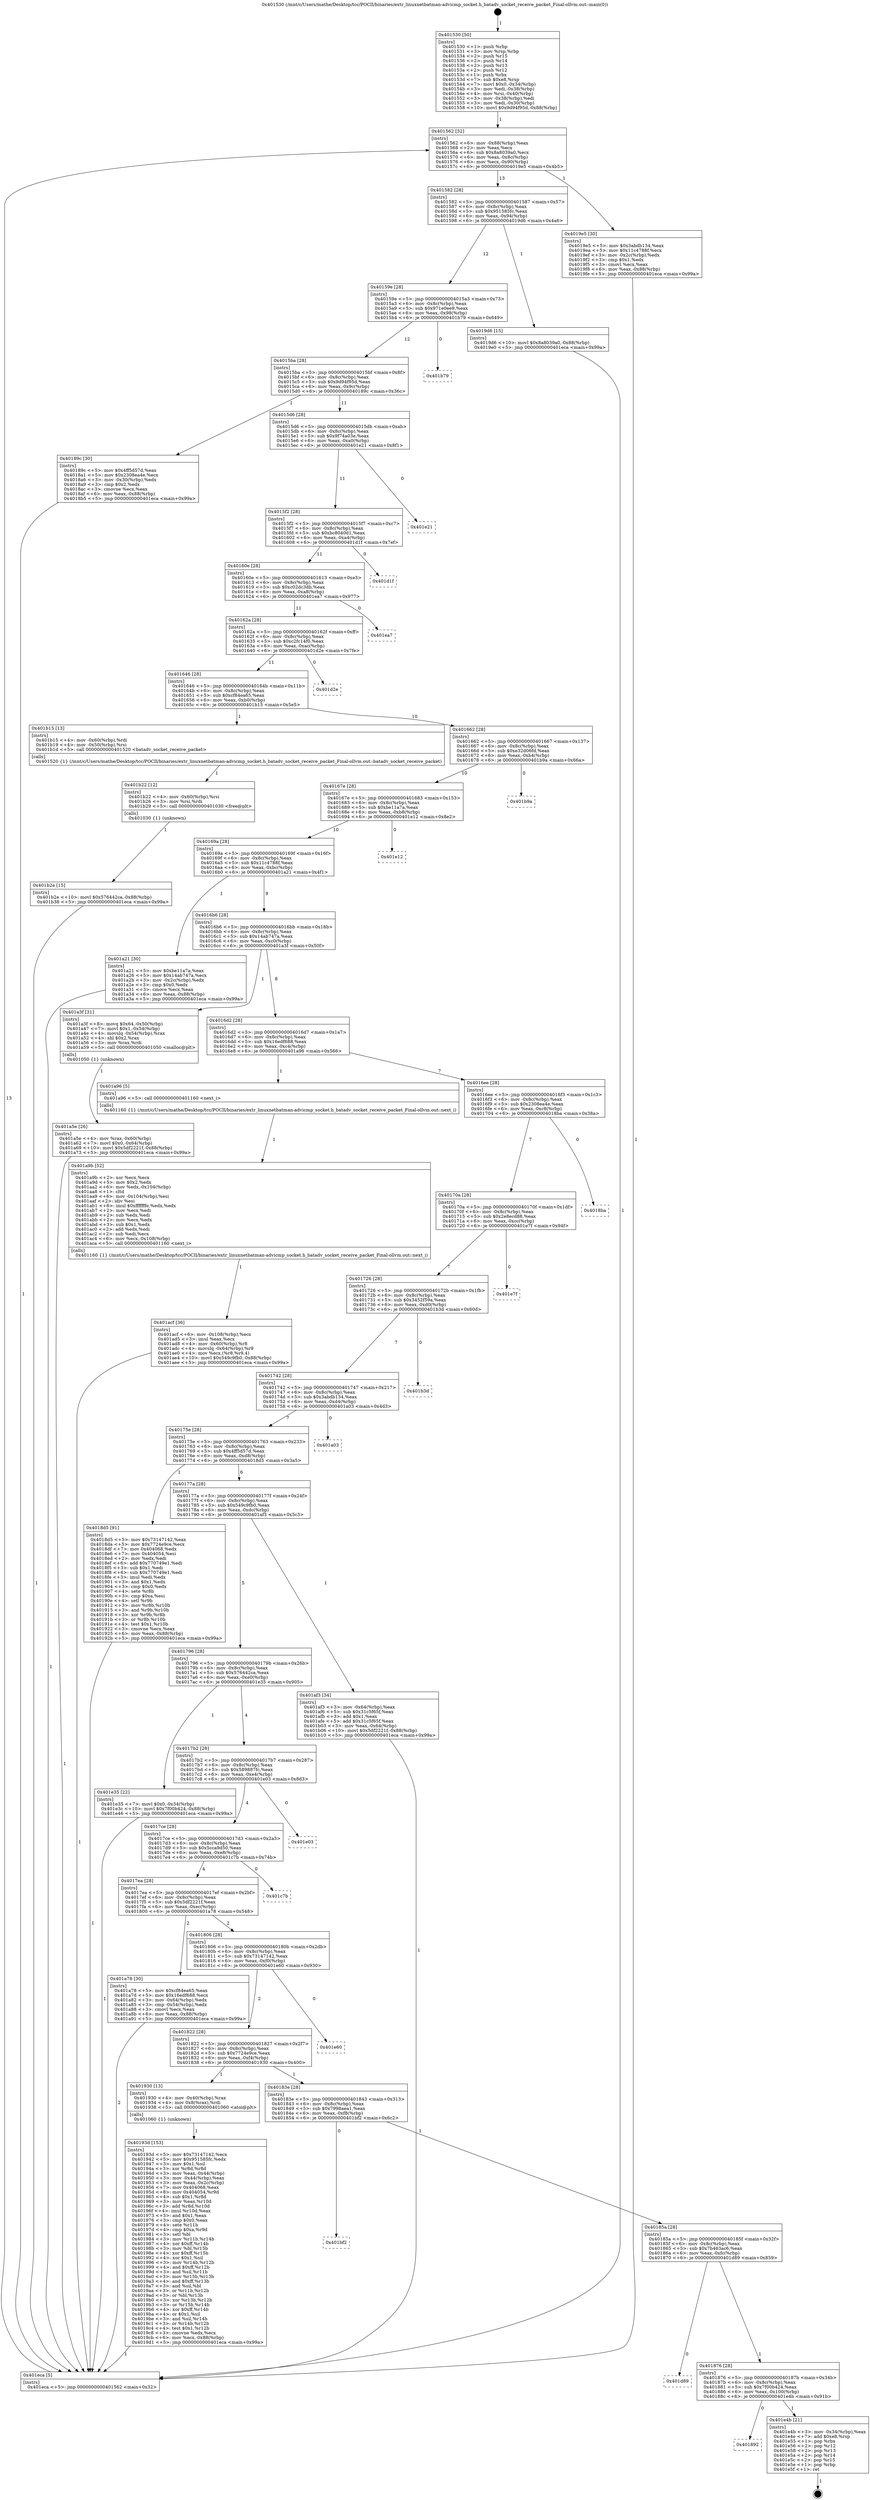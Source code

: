 digraph "0x401530" {
  label = "0x401530 (/mnt/c/Users/mathe/Desktop/tcc/POCII/binaries/extr_linuxnetbatman-advicmp_socket.h_batadv_socket_receive_packet_Final-ollvm.out::main(0))"
  labelloc = "t"
  node[shape=record]

  Entry [label="",width=0.3,height=0.3,shape=circle,fillcolor=black,style=filled]
  "0x401562" [label="{
     0x401562 [32]\l
     | [instrs]\l
     &nbsp;&nbsp;0x401562 \<+6\>: mov -0x88(%rbp),%eax\l
     &nbsp;&nbsp;0x401568 \<+2\>: mov %eax,%ecx\l
     &nbsp;&nbsp;0x40156a \<+6\>: sub $0x8a8039a0,%ecx\l
     &nbsp;&nbsp;0x401570 \<+6\>: mov %eax,-0x8c(%rbp)\l
     &nbsp;&nbsp;0x401576 \<+6\>: mov %ecx,-0x90(%rbp)\l
     &nbsp;&nbsp;0x40157c \<+6\>: je 00000000004019e5 \<main+0x4b5\>\l
  }"]
  "0x4019e5" [label="{
     0x4019e5 [30]\l
     | [instrs]\l
     &nbsp;&nbsp;0x4019e5 \<+5\>: mov $0x3abdb134,%eax\l
     &nbsp;&nbsp;0x4019ea \<+5\>: mov $0x11c4788f,%ecx\l
     &nbsp;&nbsp;0x4019ef \<+3\>: mov -0x2c(%rbp),%edx\l
     &nbsp;&nbsp;0x4019f2 \<+3\>: cmp $0x1,%edx\l
     &nbsp;&nbsp;0x4019f5 \<+3\>: cmovl %ecx,%eax\l
     &nbsp;&nbsp;0x4019f8 \<+6\>: mov %eax,-0x88(%rbp)\l
     &nbsp;&nbsp;0x4019fe \<+5\>: jmp 0000000000401eca \<main+0x99a\>\l
  }"]
  "0x401582" [label="{
     0x401582 [28]\l
     | [instrs]\l
     &nbsp;&nbsp;0x401582 \<+5\>: jmp 0000000000401587 \<main+0x57\>\l
     &nbsp;&nbsp;0x401587 \<+6\>: mov -0x8c(%rbp),%eax\l
     &nbsp;&nbsp;0x40158d \<+5\>: sub $0x951585fc,%eax\l
     &nbsp;&nbsp;0x401592 \<+6\>: mov %eax,-0x94(%rbp)\l
     &nbsp;&nbsp;0x401598 \<+6\>: je 00000000004019d6 \<main+0x4a6\>\l
  }"]
  Exit [label="",width=0.3,height=0.3,shape=circle,fillcolor=black,style=filled,peripheries=2]
  "0x4019d6" [label="{
     0x4019d6 [15]\l
     | [instrs]\l
     &nbsp;&nbsp;0x4019d6 \<+10\>: movl $0x8a8039a0,-0x88(%rbp)\l
     &nbsp;&nbsp;0x4019e0 \<+5\>: jmp 0000000000401eca \<main+0x99a\>\l
  }"]
  "0x40159e" [label="{
     0x40159e [28]\l
     | [instrs]\l
     &nbsp;&nbsp;0x40159e \<+5\>: jmp 00000000004015a3 \<main+0x73\>\l
     &nbsp;&nbsp;0x4015a3 \<+6\>: mov -0x8c(%rbp),%eax\l
     &nbsp;&nbsp;0x4015a9 \<+5\>: sub $0x971e0ee9,%eax\l
     &nbsp;&nbsp;0x4015ae \<+6\>: mov %eax,-0x98(%rbp)\l
     &nbsp;&nbsp;0x4015b4 \<+6\>: je 0000000000401b79 \<main+0x649\>\l
  }"]
  "0x401892" [label="{
     0x401892\l
  }", style=dashed]
  "0x401b79" [label="{
     0x401b79\l
  }", style=dashed]
  "0x4015ba" [label="{
     0x4015ba [28]\l
     | [instrs]\l
     &nbsp;&nbsp;0x4015ba \<+5\>: jmp 00000000004015bf \<main+0x8f\>\l
     &nbsp;&nbsp;0x4015bf \<+6\>: mov -0x8c(%rbp),%eax\l
     &nbsp;&nbsp;0x4015c5 \<+5\>: sub $0x9d94f95d,%eax\l
     &nbsp;&nbsp;0x4015ca \<+6\>: mov %eax,-0x9c(%rbp)\l
     &nbsp;&nbsp;0x4015d0 \<+6\>: je 000000000040189c \<main+0x36c\>\l
  }"]
  "0x401e4b" [label="{
     0x401e4b [21]\l
     | [instrs]\l
     &nbsp;&nbsp;0x401e4b \<+3\>: mov -0x34(%rbp),%eax\l
     &nbsp;&nbsp;0x401e4e \<+7\>: add $0xe8,%rsp\l
     &nbsp;&nbsp;0x401e55 \<+1\>: pop %rbx\l
     &nbsp;&nbsp;0x401e56 \<+2\>: pop %r12\l
     &nbsp;&nbsp;0x401e58 \<+2\>: pop %r13\l
     &nbsp;&nbsp;0x401e5a \<+2\>: pop %r14\l
     &nbsp;&nbsp;0x401e5c \<+2\>: pop %r15\l
     &nbsp;&nbsp;0x401e5e \<+1\>: pop %rbp\l
     &nbsp;&nbsp;0x401e5f \<+1\>: ret\l
  }"]
  "0x40189c" [label="{
     0x40189c [30]\l
     | [instrs]\l
     &nbsp;&nbsp;0x40189c \<+5\>: mov $0x4ff5d57d,%eax\l
     &nbsp;&nbsp;0x4018a1 \<+5\>: mov $0x2308ea4e,%ecx\l
     &nbsp;&nbsp;0x4018a6 \<+3\>: mov -0x30(%rbp),%edx\l
     &nbsp;&nbsp;0x4018a9 \<+3\>: cmp $0x2,%edx\l
     &nbsp;&nbsp;0x4018ac \<+3\>: cmovne %ecx,%eax\l
     &nbsp;&nbsp;0x4018af \<+6\>: mov %eax,-0x88(%rbp)\l
     &nbsp;&nbsp;0x4018b5 \<+5\>: jmp 0000000000401eca \<main+0x99a\>\l
  }"]
  "0x4015d6" [label="{
     0x4015d6 [28]\l
     | [instrs]\l
     &nbsp;&nbsp;0x4015d6 \<+5\>: jmp 00000000004015db \<main+0xab\>\l
     &nbsp;&nbsp;0x4015db \<+6\>: mov -0x8c(%rbp),%eax\l
     &nbsp;&nbsp;0x4015e1 \<+5\>: sub $0x9f74a03e,%eax\l
     &nbsp;&nbsp;0x4015e6 \<+6\>: mov %eax,-0xa0(%rbp)\l
     &nbsp;&nbsp;0x4015ec \<+6\>: je 0000000000401e21 \<main+0x8f1\>\l
  }"]
  "0x401eca" [label="{
     0x401eca [5]\l
     | [instrs]\l
     &nbsp;&nbsp;0x401eca \<+5\>: jmp 0000000000401562 \<main+0x32\>\l
  }"]
  "0x401530" [label="{
     0x401530 [50]\l
     | [instrs]\l
     &nbsp;&nbsp;0x401530 \<+1\>: push %rbp\l
     &nbsp;&nbsp;0x401531 \<+3\>: mov %rsp,%rbp\l
     &nbsp;&nbsp;0x401534 \<+2\>: push %r15\l
     &nbsp;&nbsp;0x401536 \<+2\>: push %r14\l
     &nbsp;&nbsp;0x401538 \<+2\>: push %r13\l
     &nbsp;&nbsp;0x40153a \<+2\>: push %r12\l
     &nbsp;&nbsp;0x40153c \<+1\>: push %rbx\l
     &nbsp;&nbsp;0x40153d \<+7\>: sub $0xe8,%rsp\l
     &nbsp;&nbsp;0x401544 \<+7\>: movl $0x0,-0x34(%rbp)\l
     &nbsp;&nbsp;0x40154b \<+3\>: mov %edi,-0x38(%rbp)\l
     &nbsp;&nbsp;0x40154e \<+4\>: mov %rsi,-0x40(%rbp)\l
     &nbsp;&nbsp;0x401552 \<+3\>: mov -0x38(%rbp),%edi\l
     &nbsp;&nbsp;0x401555 \<+3\>: mov %edi,-0x30(%rbp)\l
     &nbsp;&nbsp;0x401558 \<+10\>: movl $0x9d94f95d,-0x88(%rbp)\l
  }"]
  "0x401876" [label="{
     0x401876 [28]\l
     | [instrs]\l
     &nbsp;&nbsp;0x401876 \<+5\>: jmp 000000000040187b \<main+0x34b\>\l
     &nbsp;&nbsp;0x40187b \<+6\>: mov -0x8c(%rbp),%eax\l
     &nbsp;&nbsp;0x401881 \<+5\>: sub $0x7f00b424,%eax\l
     &nbsp;&nbsp;0x401886 \<+6\>: mov %eax,-0x100(%rbp)\l
     &nbsp;&nbsp;0x40188c \<+6\>: je 0000000000401e4b \<main+0x91b\>\l
  }"]
  "0x401e21" [label="{
     0x401e21\l
  }", style=dashed]
  "0x4015f2" [label="{
     0x4015f2 [28]\l
     | [instrs]\l
     &nbsp;&nbsp;0x4015f2 \<+5\>: jmp 00000000004015f7 \<main+0xc7\>\l
     &nbsp;&nbsp;0x4015f7 \<+6\>: mov -0x8c(%rbp),%eax\l
     &nbsp;&nbsp;0x4015fd \<+5\>: sub $0xbc8040d1,%eax\l
     &nbsp;&nbsp;0x401602 \<+6\>: mov %eax,-0xa4(%rbp)\l
     &nbsp;&nbsp;0x401608 \<+6\>: je 0000000000401d1f \<main+0x7ef\>\l
  }"]
  "0x401d89" [label="{
     0x401d89\l
  }", style=dashed]
  "0x401d1f" [label="{
     0x401d1f\l
  }", style=dashed]
  "0x40160e" [label="{
     0x40160e [28]\l
     | [instrs]\l
     &nbsp;&nbsp;0x40160e \<+5\>: jmp 0000000000401613 \<main+0xe3\>\l
     &nbsp;&nbsp;0x401613 \<+6\>: mov -0x8c(%rbp),%eax\l
     &nbsp;&nbsp;0x401619 \<+5\>: sub $0xc02dc3db,%eax\l
     &nbsp;&nbsp;0x40161e \<+6\>: mov %eax,-0xa8(%rbp)\l
     &nbsp;&nbsp;0x401624 \<+6\>: je 0000000000401ea7 \<main+0x977\>\l
  }"]
  "0x40185a" [label="{
     0x40185a [28]\l
     | [instrs]\l
     &nbsp;&nbsp;0x40185a \<+5\>: jmp 000000000040185f \<main+0x32f\>\l
     &nbsp;&nbsp;0x40185f \<+6\>: mov -0x8c(%rbp),%eax\l
     &nbsp;&nbsp;0x401865 \<+5\>: sub $0x7b463ac6,%eax\l
     &nbsp;&nbsp;0x40186a \<+6\>: mov %eax,-0xfc(%rbp)\l
     &nbsp;&nbsp;0x401870 \<+6\>: je 0000000000401d89 \<main+0x859\>\l
  }"]
  "0x401ea7" [label="{
     0x401ea7\l
  }", style=dashed]
  "0x40162a" [label="{
     0x40162a [28]\l
     | [instrs]\l
     &nbsp;&nbsp;0x40162a \<+5\>: jmp 000000000040162f \<main+0xff\>\l
     &nbsp;&nbsp;0x40162f \<+6\>: mov -0x8c(%rbp),%eax\l
     &nbsp;&nbsp;0x401635 \<+5\>: sub $0xc2fc14f0,%eax\l
     &nbsp;&nbsp;0x40163a \<+6\>: mov %eax,-0xac(%rbp)\l
     &nbsp;&nbsp;0x401640 \<+6\>: je 0000000000401d2e \<main+0x7fe\>\l
  }"]
  "0x401bf2" [label="{
     0x401bf2\l
  }", style=dashed]
  "0x401d2e" [label="{
     0x401d2e\l
  }", style=dashed]
  "0x401646" [label="{
     0x401646 [28]\l
     | [instrs]\l
     &nbsp;&nbsp;0x401646 \<+5\>: jmp 000000000040164b \<main+0x11b\>\l
     &nbsp;&nbsp;0x40164b \<+6\>: mov -0x8c(%rbp),%eax\l
     &nbsp;&nbsp;0x401651 \<+5\>: sub $0xcf84ea65,%eax\l
     &nbsp;&nbsp;0x401656 \<+6\>: mov %eax,-0xb0(%rbp)\l
     &nbsp;&nbsp;0x40165c \<+6\>: je 0000000000401b15 \<main+0x5e5\>\l
  }"]
  "0x401b2e" [label="{
     0x401b2e [15]\l
     | [instrs]\l
     &nbsp;&nbsp;0x401b2e \<+10\>: movl $0x576442ca,-0x88(%rbp)\l
     &nbsp;&nbsp;0x401b38 \<+5\>: jmp 0000000000401eca \<main+0x99a\>\l
  }"]
  "0x401b15" [label="{
     0x401b15 [13]\l
     | [instrs]\l
     &nbsp;&nbsp;0x401b15 \<+4\>: mov -0x60(%rbp),%rdi\l
     &nbsp;&nbsp;0x401b19 \<+4\>: mov -0x50(%rbp),%rsi\l
     &nbsp;&nbsp;0x401b1d \<+5\>: call 0000000000401520 \<batadv_socket_receive_packet\>\l
     | [calls]\l
     &nbsp;&nbsp;0x401520 \{1\} (/mnt/c/Users/mathe/Desktop/tcc/POCII/binaries/extr_linuxnetbatman-advicmp_socket.h_batadv_socket_receive_packet_Final-ollvm.out::batadv_socket_receive_packet)\l
  }"]
  "0x401662" [label="{
     0x401662 [28]\l
     | [instrs]\l
     &nbsp;&nbsp;0x401662 \<+5\>: jmp 0000000000401667 \<main+0x137\>\l
     &nbsp;&nbsp;0x401667 \<+6\>: mov -0x8c(%rbp),%eax\l
     &nbsp;&nbsp;0x40166d \<+5\>: sub $0xe32d06fd,%eax\l
     &nbsp;&nbsp;0x401672 \<+6\>: mov %eax,-0xb4(%rbp)\l
     &nbsp;&nbsp;0x401678 \<+6\>: je 0000000000401b9a \<main+0x66a\>\l
  }"]
  "0x401b22" [label="{
     0x401b22 [12]\l
     | [instrs]\l
     &nbsp;&nbsp;0x401b22 \<+4\>: mov -0x60(%rbp),%rsi\l
     &nbsp;&nbsp;0x401b26 \<+3\>: mov %rsi,%rdi\l
     &nbsp;&nbsp;0x401b29 \<+5\>: call 0000000000401030 \<free@plt\>\l
     | [calls]\l
     &nbsp;&nbsp;0x401030 \{1\} (unknown)\l
  }"]
  "0x401b9a" [label="{
     0x401b9a\l
  }", style=dashed]
  "0x40167e" [label="{
     0x40167e [28]\l
     | [instrs]\l
     &nbsp;&nbsp;0x40167e \<+5\>: jmp 0000000000401683 \<main+0x153\>\l
     &nbsp;&nbsp;0x401683 \<+6\>: mov -0x8c(%rbp),%eax\l
     &nbsp;&nbsp;0x401689 \<+5\>: sub $0xbe11a7a,%eax\l
     &nbsp;&nbsp;0x40168e \<+6\>: mov %eax,-0xb8(%rbp)\l
     &nbsp;&nbsp;0x401694 \<+6\>: je 0000000000401e12 \<main+0x8e2\>\l
  }"]
  "0x401acf" [label="{
     0x401acf [36]\l
     | [instrs]\l
     &nbsp;&nbsp;0x401acf \<+6\>: mov -0x108(%rbp),%ecx\l
     &nbsp;&nbsp;0x401ad5 \<+3\>: imul %eax,%ecx\l
     &nbsp;&nbsp;0x401ad8 \<+4\>: mov -0x60(%rbp),%r8\l
     &nbsp;&nbsp;0x401adc \<+4\>: movslq -0x64(%rbp),%r9\l
     &nbsp;&nbsp;0x401ae0 \<+4\>: mov %ecx,(%r8,%r9,4)\l
     &nbsp;&nbsp;0x401ae4 \<+10\>: movl $0x549c9fb0,-0x88(%rbp)\l
     &nbsp;&nbsp;0x401aee \<+5\>: jmp 0000000000401eca \<main+0x99a\>\l
  }"]
  "0x401e12" [label="{
     0x401e12\l
  }", style=dashed]
  "0x40169a" [label="{
     0x40169a [28]\l
     | [instrs]\l
     &nbsp;&nbsp;0x40169a \<+5\>: jmp 000000000040169f \<main+0x16f\>\l
     &nbsp;&nbsp;0x40169f \<+6\>: mov -0x8c(%rbp),%eax\l
     &nbsp;&nbsp;0x4016a5 \<+5\>: sub $0x11c4788f,%eax\l
     &nbsp;&nbsp;0x4016aa \<+6\>: mov %eax,-0xbc(%rbp)\l
     &nbsp;&nbsp;0x4016b0 \<+6\>: je 0000000000401a21 \<main+0x4f1\>\l
  }"]
  "0x401a9b" [label="{
     0x401a9b [52]\l
     | [instrs]\l
     &nbsp;&nbsp;0x401a9b \<+2\>: xor %ecx,%ecx\l
     &nbsp;&nbsp;0x401a9d \<+5\>: mov $0x2,%edx\l
     &nbsp;&nbsp;0x401aa2 \<+6\>: mov %edx,-0x104(%rbp)\l
     &nbsp;&nbsp;0x401aa8 \<+1\>: cltd\l
     &nbsp;&nbsp;0x401aa9 \<+6\>: mov -0x104(%rbp),%esi\l
     &nbsp;&nbsp;0x401aaf \<+2\>: idiv %esi\l
     &nbsp;&nbsp;0x401ab1 \<+6\>: imul $0xfffffffe,%edx,%edx\l
     &nbsp;&nbsp;0x401ab7 \<+2\>: mov %ecx,%edi\l
     &nbsp;&nbsp;0x401ab9 \<+2\>: sub %edx,%edi\l
     &nbsp;&nbsp;0x401abb \<+2\>: mov %ecx,%edx\l
     &nbsp;&nbsp;0x401abd \<+3\>: sub $0x1,%edx\l
     &nbsp;&nbsp;0x401ac0 \<+2\>: add %edx,%edi\l
     &nbsp;&nbsp;0x401ac2 \<+2\>: sub %edi,%ecx\l
     &nbsp;&nbsp;0x401ac4 \<+6\>: mov %ecx,-0x108(%rbp)\l
     &nbsp;&nbsp;0x401aca \<+5\>: call 0000000000401160 \<next_i\>\l
     | [calls]\l
     &nbsp;&nbsp;0x401160 \{1\} (/mnt/c/Users/mathe/Desktop/tcc/POCII/binaries/extr_linuxnetbatman-advicmp_socket.h_batadv_socket_receive_packet_Final-ollvm.out::next_i)\l
  }"]
  "0x401a21" [label="{
     0x401a21 [30]\l
     | [instrs]\l
     &nbsp;&nbsp;0x401a21 \<+5\>: mov $0xbe11a7a,%eax\l
     &nbsp;&nbsp;0x401a26 \<+5\>: mov $0x14ab747a,%ecx\l
     &nbsp;&nbsp;0x401a2b \<+3\>: mov -0x2c(%rbp),%edx\l
     &nbsp;&nbsp;0x401a2e \<+3\>: cmp $0x0,%edx\l
     &nbsp;&nbsp;0x401a31 \<+3\>: cmove %ecx,%eax\l
     &nbsp;&nbsp;0x401a34 \<+6\>: mov %eax,-0x88(%rbp)\l
     &nbsp;&nbsp;0x401a3a \<+5\>: jmp 0000000000401eca \<main+0x99a\>\l
  }"]
  "0x4016b6" [label="{
     0x4016b6 [28]\l
     | [instrs]\l
     &nbsp;&nbsp;0x4016b6 \<+5\>: jmp 00000000004016bb \<main+0x18b\>\l
     &nbsp;&nbsp;0x4016bb \<+6\>: mov -0x8c(%rbp),%eax\l
     &nbsp;&nbsp;0x4016c1 \<+5\>: sub $0x14ab747a,%eax\l
     &nbsp;&nbsp;0x4016c6 \<+6\>: mov %eax,-0xc0(%rbp)\l
     &nbsp;&nbsp;0x4016cc \<+6\>: je 0000000000401a3f \<main+0x50f\>\l
  }"]
  "0x401a5e" [label="{
     0x401a5e [26]\l
     | [instrs]\l
     &nbsp;&nbsp;0x401a5e \<+4\>: mov %rax,-0x60(%rbp)\l
     &nbsp;&nbsp;0x401a62 \<+7\>: movl $0x0,-0x64(%rbp)\l
     &nbsp;&nbsp;0x401a69 \<+10\>: movl $0x5df2221f,-0x88(%rbp)\l
     &nbsp;&nbsp;0x401a73 \<+5\>: jmp 0000000000401eca \<main+0x99a\>\l
  }"]
  "0x401a3f" [label="{
     0x401a3f [31]\l
     | [instrs]\l
     &nbsp;&nbsp;0x401a3f \<+8\>: movq $0x64,-0x50(%rbp)\l
     &nbsp;&nbsp;0x401a47 \<+7\>: movl $0x1,-0x54(%rbp)\l
     &nbsp;&nbsp;0x401a4e \<+4\>: movslq -0x54(%rbp),%rax\l
     &nbsp;&nbsp;0x401a52 \<+4\>: shl $0x2,%rax\l
     &nbsp;&nbsp;0x401a56 \<+3\>: mov %rax,%rdi\l
     &nbsp;&nbsp;0x401a59 \<+5\>: call 0000000000401050 \<malloc@plt\>\l
     | [calls]\l
     &nbsp;&nbsp;0x401050 \{1\} (unknown)\l
  }"]
  "0x4016d2" [label="{
     0x4016d2 [28]\l
     | [instrs]\l
     &nbsp;&nbsp;0x4016d2 \<+5\>: jmp 00000000004016d7 \<main+0x1a7\>\l
     &nbsp;&nbsp;0x4016d7 \<+6\>: mov -0x8c(%rbp),%eax\l
     &nbsp;&nbsp;0x4016dd \<+5\>: sub $0x16edf688,%eax\l
     &nbsp;&nbsp;0x4016e2 \<+6\>: mov %eax,-0xc4(%rbp)\l
     &nbsp;&nbsp;0x4016e8 \<+6\>: je 0000000000401a96 \<main+0x566\>\l
  }"]
  "0x40193d" [label="{
     0x40193d [153]\l
     | [instrs]\l
     &nbsp;&nbsp;0x40193d \<+5\>: mov $0x73147142,%ecx\l
     &nbsp;&nbsp;0x401942 \<+5\>: mov $0x951585fc,%edx\l
     &nbsp;&nbsp;0x401947 \<+3\>: mov $0x1,%sil\l
     &nbsp;&nbsp;0x40194a \<+3\>: xor %r8d,%r8d\l
     &nbsp;&nbsp;0x40194d \<+3\>: mov %eax,-0x44(%rbp)\l
     &nbsp;&nbsp;0x401950 \<+3\>: mov -0x44(%rbp),%eax\l
     &nbsp;&nbsp;0x401953 \<+3\>: mov %eax,-0x2c(%rbp)\l
     &nbsp;&nbsp;0x401956 \<+7\>: mov 0x404068,%eax\l
     &nbsp;&nbsp;0x40195d \<+8\>: mov 0x404054,%r9d\l
     &nbsp;&nbsp;0x401965 \<+4\>: sub $0x1,%r8d\l
     &nbsp;&nbsp;0x401969 \<+3\>: mov %eax,%r10d\l
     &nbsp;&nbsp;0x40196c \<+3\>: add %r8d,%r10d\l
     &nbsp;&nbsp;0x40196f \<+4\>: imul %r10d,%eax\l
     &nbsp;&nbsp;0x401973 \<+3\>: and $0x1,%eax\l
     &nbsp;&nbsp;0x401976 \<+3\>: cmp $0x0,%eax\l
     &nbsp;&nbsp;0x401979 \<+4\>: sete %r11b\l
     &nbsp;&nbsp;0x40197d \<+4\>: cmp $0xa,%r9d\l
     &nbsp;&nbsp;0x401981 \<+3\>: setl %bl\l
     &nbsp;&nbsp;0x401984 \<+3\>: mov %r11b,%r14b\l
     &nbsp;&nbsp;0x401987 \<+4\>: xor $0xff,%r14b\l
     &nbsp;&nbsp;0x40198b \<+3\>: mov %bl,%r15b\l
     &nbsp;&nbsp;0x40198e \<+4\>: xor $0xff,%r15b\l
     &nbsp;&nbsp;0x401992 \<+4\>: xor $0x1,%sil\l
     &nbsp;&nbsp;0x401996 \<+3\>: mov %r14b,%r12b\l
     &nbsp;&nbsp;0x401999 \<+4\>: and $0xff,%r12b\l
     &nbsp;&nbsp;0x40199d \<+3\>: and %sil,%r11b\l
     &nbsp;&nbsp;0x4019a0 \<+3\>: mov %r15b,%r13b\l
     &nbsp;&nbsp;0x4019a3 \<+4\>: and $0xff,%r13b\l
     &nbsp;&nbsp;0x4019a7 \<+3\>: and %sil,%bl\l
     &nbsp;&nbsp;0x4019aa \<+3\>: or %r11b,%r12b\l
     &nbsp;&nbsp;0x4019ad \<+3\>: or %bl,%r13b\l
     &nbsp;&nbsp;0x4019b0 \<+3\>: xor %r13b,%r12b\l
     &nbsp;&nbsp;0x4019b3 \<+3\>: or %r15b,%r14b\l
     &nbsp;&nbsp;0x4019b6 \<+4\>: xor $0xff,%r14b\l
     &nbsp;&nbsp;0x4019ba \<+4\>: or $0x1,%sil\l
     &nbsp;&nbsp;0x4019be \<+3\>: and %sil,%r14b\l
     &nbsp;&nbsp;0x4019c1 \<+3\>: or %r14b,%r12b\l
     &nbsp;&nbsp;0x4019c4 \<+4\>: test $0x1,%r12b\l
     &nbsp;&nbsp;0x4019c8 \<+3\>: cmovne %edx,%ecx\l
     &nbsp;&nbsp;0x4019cb \<+6\>: mov %ecx,-0x88(%rbp)\l
     &nbsp;&nbsp;0x4019d1 \<+5\>: jmp 0000000000401eca \<main+0x99a\>\l
  }"]
  "0x401a96" [label="{
     0x401a96 [5]\l
     | [instrs]\l
     &nbsp;&nbsp;0x401a96 \<+5\>: call 0000000000401160 \<next_i\>\l
     | [calls]\l
     &nbsp;&nbsp;0x401160 \{1\} (/mnt/c/Users/mathe/Desktop/tcc/POCII/binaries/extr_linuxnetbatman-advicmp_socket.h_batadv_socket_receive_packet_Final-ollvm.out::next_i)\l
  }"]
  "0x4016ee" [label="{
     0x4016ee [28]\l
     | [instrs]\l
     &nbsp;&nbsp;0x4016ee \<+5\>: jmp 00000000004016f3 \<main+0x1c3\>\l
     &nbsp;&nbsp;0x4016f3 \<+6\>: mov -0x8c(%rbp),%eax\l
     &nbsp;&nbsp;0x4016f9 \<+5\>: sub $0x2308ea4e,%eax\l
     &nbsp;&nbsp;0x4016fe \<+6\>: mov %eax,-0xc8(%rbp)\l
     &nbsp;&nbsp;0x401704 \<+6\>: je 00000000004018ba \<main+0x38a\>\l
  }"]
  "0x40183e" [label="{
     0x40183e [28]\l
     | [instrs]\l
     &nbsp;&nbsp;0x40183e \<+5\>: jmp 0000000000401843 \<main+0x313\>\l
     &nbsp;&nbsp;0x401843 \<+6\>: mov -0x8c(%rbp),%eax\l
     &nbsp;&nbsp;0x401849 \<+5\>: sub $0x7998aea1,%eax\l
     &nbsp;&nbsp;0x40184e \<+6\>: mov %eax,-0xf8(%rbp)\l
     &nbsp;&nbsp;0x401854 \<+6\>: je 0000000000401bf2 \<main+0x6c2\>\l
  }"]
  "0x4018ba" [label="{
     0x4018ba\l
  }", style=dashed]
  "0x40170a" [label="{
     0x40170a [28]\l
     | [instrs]\l
     &nbsp;&nbsp;0x40170a \<+5\>: jmp 000000000040170f \<main+0x1df\>\l
     &nbsp;&nbsp;0x40170f \<+6\>: mov -0x8c(%rbp),%eax\l
     &nbsp;&nbsp;0x401715 \<+5\>: sub $0x2e8ecd88,%eax\l
     &nbsp;&nbsp;0x40171a \<+6\>: mov %eax,-0xcc(%rbp)\l
     &nbsp;&nbsp;0x401720 \<+6\>: je 0000000000401e7f \<main+0x94f\>\l
  }"]
  "0x401930" [label="{
     0x401930 [13]\l
     | [instrs]\l
     &nbsp;&nbsp;0x401930 \<+4\>: mov -0x40(%rbp),%rax\l
     &nbsp;&nbsp;0x401934 \<+4\>: mov 0x8(%rax),%rdi\l
     &nbsp;&nbsp;0x401938 \<+5\>: call 0000000000401060 \<atoi@plt\>\l
     | [calls]\l
     &nbsp;&nbsp;0x401060 \{1\} (unknown)\l
  }"]
  "0x401e7f" [label="{
     0x401e7f\l
  }", style=dashed]
  "0x401726" [label="{
     0x401726 [28]\l
     | [instrs]\l
     &nbsp;&nbsp;0x401726 \<+5\>: jmp 000000000040172b \<main+0x1fb\>\l
     &nbsp;&nbsp;0x40172b \<+6\>: mov -0x8c(%rbp),%eax\l
     &nbsp;&nbsp;0x401731 \<+5\>: sub $0x3452f59a,%eax\l
     &nbsp;&nbsp;0x401736 \<+6\>: mov %eax,-0xd0(%rbp)\l
     &nbsp;&nbsp;0x40173c \<+6\>: je 0000000000401b3d \<main+0x60d\>\l
  }"]
  "0x401822" [label="{
     0x401822 [28]\l
     | [instrs]\l
     &nbsp;&nbsp;0x401822 \<+5\>: jmp 0000000000401827 \<main+0x2f7\>\l
     &nbsp;&nbsp;0x401827 \<+6\>: mov -0x8c(%rbp),%eax\l
     &nbsp;&nbsp;0x40182d \<+5\>: sub $0x7724e9ce,%eax\l
     &nbsp;&nbsp;0x401832 \<+6\>: mov %eax,-0xf4(%rbp)\l
     &nbsp;&nbsp;0x401838 \<+6\>: je 0000000000401930 \<main+0x400\>\l
  }"]
  "0x401b3d" [label="{
     0x401b3d\l
  }", style=dashed]
  "0x401742" [label="{
     0x401742 [28]\l
     | [instrs]\l
     &nbsp;&nbsp;0x401742 \<+5\>: jmp 0000000000401747 \<main+0x217\>\l
     &nbsp;&nbsp;0x401747 \<+6\>: mov -0x8c(%rbp),%eax\l
     &nbsp;&nbsp;0x40174d \<+5\>: sub $0x3abdb134,%eax\l
     &nbsp;&nbsp;0x401752 \<+6\>: mov %eax,-0xd4(%rbp)\l
     &nbsp;&nbsp;0x401758 \<+6\>: je 0000000000401a03 \<main+0x4d3\>\l
  }"]
  "0x401e60" [label="{
     0x401e60\l
  }", style=dashed]
  "0x401a03" [label="{
     0x401a03\l
  }", style=dashed]
  "0x40175e" [label="{
     0x40175e [28]\l
     | [instrs]\l
     &nbsp;&nbsp;0x40175e \<+5\>: jmp 0000000000401763 \<main+0x233\>\l
     &nbsp;&nbsp;0x401763 \<+6\>: mov -0x8c(%rbp),%eax\l
     &nbsp;&nbsp;0x401769 \<+5\>: sub $0x4ff5d57d,%eax\l
     &nbsp;&nbsp;0x40176e \<+6\>: mov %eax,-0xd8(%rbp)\l
     &nbsp;&nbsp;0x401774 \<+6\>: je 00000000004018d5 \<main+0x3a5\>\l
  }"]
  "0x401806" [label="{
     0x401806 [28]\l
     | [instrs]\l
     &nbsp;&nbsp;0x401806 \<+5\>: jmp 000000000040180b \<main+0x2db\>\l
     &nbsp;&nbsp;0x40180b \<+6\>: mov -0x8c(%rbp),%eax\l
     &nbsp;&nbsp;0x401811 \<+5\>: sub $0x73147142,%eax\l
     &nbsp;&nbsp;0x401816 \<+6\>: mov %eax,-0xf0(%rbp)\l
     &nbsp;&nbsp;0x40181c \<+6\>: je 0000000000401e60 \<main+0x930\>\l
  }"]
  "0x4018d5" [label="{
     0x4018d5 [91]\l
     | [instrs]\l
     &nbsp;&nbsp;0x4018d5 \<+5\>: mov $0x73147142,%eax\l
     &nbsp;&nbsp;0x4018da \<+5\>: mov $0x7724e9ce,%ecx\l
     &nbsp;&nbsp;0x4018df \<+7\>: mov 0x404068,%edx\l
     &nbsp;&nbsp;0x4018e6 \<+7\>: mov 0x404054,%esi\l
     &nbsp;&nbsp;0x4018ed \<+2\>: mov %edx,%edi\l
     &nbsp;&nbsp;0x4018ef \<+6\>: add $0x770749e1,%edi\l
     &nbsp;&nbsp;0x4018f5 \<+3\>: sub $0x1,%edi\l
     &nbsp;&nbsp;0x4018f8 \<+6\>: sub $0x770749e1,%edi\l
     &nbsp;&nbsp;0x4018fe \<+3\>: imul %edi,%edx\l
     &nbsp;&nbsp;0x401901 \<+3\>: and $0x1,%edx\l
     &nbsp;&nbsp;0x401904 \<+3\>: cmp $0x0,%edx\l
     &nbsp;&nbsp;0x401907 \<+4\>: sete %r8b\l
     &nbsp;&nbsp;0x40190b \<+3\>: cmp $0xa,%esi\l
     &nbsp;&nbsp;0x40190e \<+4\>: setl %r9b\l
     &nbsp;&nbsp;0x401912 \<+3\>: mov %r8b,%r10b\l
     &nbsp;&nbsp;0x401915 \<+3\>: and %r9b,%r10b\l
     &nbsp;&nbsp;0x401918 \<+3\>: xor %r9b,%r8b\l
     &nbsp;&nbsp;0x40191b \<+3\>: or %r8b,%r10b\l
     &nbsp;&nbsp;0x40191e \<+4\>: test $0x1,%r10b\l
     &nbsp;&nbsp;0x401922 \<+3\>: cmovne %ecx,%eax\l
     &nbsp;&nbsp;0x401925 \<+6\>: mov %eax,-0x88(%rbp)\l
     &nbsp;&nbsp;0x40192b \<+5\>: jmp 0000000000401eca \<main+0x99a\>\l
  }"]
  "0x40177a" [label="{
     0x40177a [28]\l
     | [instrs]\l
     &nbsp;&nbsp;0x40177a \<+5\>: jmp 000000000040177f \<main+0x24f\>\l
     &nbsp;&nbsp;0x40177f \<+6\>: mov -0x8c(%rbp),%eax\l
     &nbsp;&nbsp;0x401785 \<+5\>: sub $0x549c9fb0,%eax\l
     &nbsp;&nbsp;0x40178a \<+6\>: mov %eax,-0xdc(%rbp)\l
     &nbsp;&nbsp;0x401790 \<+6\>: je 0000000000401af3 \<main+0x5c3\>\l
  }"]
  "0x401a78" [label="{
     0x401a78 [30]\l
     | [instrs]\l
     &nbsp;&nbsp;0x401a78 \<+5\>: mov $0xcf84ea65,%eax\l
     &nbsp;&nbsp;0x401a7d \<+5\>: mov $0x16edf688,%ecx\l
     &nbsp;&nbsp;0x401a82 \<+3\>: mov -0x64(%rbp),%edx\l
     &nbsp;&nbsp;0x401a85 \<+3\>: cmp -0x54(%rbp),%edx\l
     &nbsp;&nbsp;0x401a88 \<+3\>: cmovl %ecx,%eax\l
     &nbsp;&nbsp;0x401a8b \<+6\>: mov %eax,-0x88(%rbp)\l
     &nbsp;&nbsp;0x401a91 \<+5\>: jmp 0000000000401eca \<main+0x99a\>\l
  }"]
  "0x401af3" [label="{
     0x401af3 [34]\l
     | [instrs]\l
     &nbsp;&nbsp;0x401af3 \<+3\>: mov -0x64(%rbp),%eax\l
     &nbsp;&nbsp;0x401af6 \<+5\>: sub $0x31c5f65f,%eax\l
     &nbsp;&nbsp;0x401afb \<+3\>: add $0x1,%eax\l
     &nbsp;&nbsp;0x401afe \<+5\>: add $0x31c5f65f,%eax\l
     &nbsp;&nbsp;0x401b03 \<+3\>: mov %eax,-0x64(%rbp)\l
     &nbsp;&nbsp;0x401b06 \<+10\>: movl $0x5df2221f,-0x88(%rbp)\l
     &nbsp;&nbsp;0x401b10 \<+5\>: jmp 0000000000401eca \<main+0x99a\>\l
  }"]
  "0x401796" [label="{
     0x401796 [28]\l
     | [instrs]\l
     &nbsp;&nbsp;0x401796 \<+5\>: jmp 000000000040179b \<main+0x26b\>\l
     &nbsp;&nbsp;0x40179b \<+6\>: mov -0x8c(%rbp),%eax\l
     &nbsp;&nbsp;0x4017a1 \<+5\>: sub $0x576442ca,%eax\l
     &nbsp;&nbsp;0x4017a6 \<+6\>: mov %eax,-0xe0(%rbp)\l
     &nbsp;&nbsp;0x4017ac \<+6\>: je 0000000000401e35 \<main+0x905\>\l
  }"]
  "0x4017ea" [label="{
     0x4017ea [28]\l
     | [instrs]\l
     &nbsp;&nbsp;0x4017ea \<+5\>: jmp 00000000004017ef \<main+0x2bf\>\l
     &nbsp;&nbsp;0x4017ef \<+6\>: mov -0x8c(%rbp),%eax\l
     &nbsp;&nbsp;0x4017f5 \<+5\>: sub $0x5df2221f,%eax\l
     &nbsp;&nbsp;0x4017fa \<+6\>: mov %eax,-0xec(%rbp)\l
     &nbsp;&nbsp;0x401800 \<+6\>: je 0000000000401a78 \<main+0x548\>\l
  }"]
  "0x401e35" [label="{
     0x401e35 [22]\l
     | [instrs]\l
     &nbsp;&nbsp;0x401e35 \<+7\>: movl $0x0,-0x34(%rbp)\l
     &nbsp;&nbsp;0x401e3c \<+10\>: movl $0x7f00b424,-0x88(%rbp)\l
     &nbsp;&nbsp;0x401e46 \<+5\>: jmp 0000000000401eca \<main+0x99a\>\l
  }"]
  "0x4017b2" [label="{
     0x4017b2 [28]\l
     | [instrs]\l
     &nbsp;&nbsp;0x4017b2 \<+5\>: jmp 00000000004017b7 \<main+0x287\>\l
     &nbsp;&nbsp;0x4017b7 \<+6\>: mov -0x8c(%rbp),%eax\l
     &nbsp;&nbsp;0x4017bd \<+5\>: sub $0x589887fc,%eax\l
     &nbsp;&nbsp;0x4017c2 \<+6\>: mov %eax,-0xe4(%rbp)\l
     &nbsp;&nbsp;0x4017c8 \<+6\>: je 0000000000401e03 \<main+0x8d3\>\l
  }"]
  "0x401c7b" [label="{
     0x401c7b\l
  }", style=dashed]
  "0x401e03" [label="{
     0x401e03\l
  }", style=dashed]
  "0x4017ce" [label="{
     0x4017ce [28]\l
     | [instrs]\l
     &nbsp;&nbsp;0x4017ce \<+5\>: jmp 00000000004017d3 \<main+0x2a3\>\l
     &nbsp;&nbsp;0x4017d3 \<+6\>: mov -0x8c(%rbp),%eax\l
     &nbsp;&nbsp;0x4017d9 \<+5\>: sub $0x5cca9d50,%eax\l
     &nbsp;&nbsp;0x4017de \<+6\>: mov %eax,-0xe8(%rbp)\l
     &nbsp;&nbsp;0x4017e4 \<+6\>: je 0000000000401c7b \<main+0x74b\>\l
  }"]
  Entry -> "0x401530" [label=" 1"]
  "0x401562" -> "0x4019e5" [label=" 1"]
  "0x401562" -> "0x401582" [label=" 13"]
  "0x401e4b" -> Exit [label=" 1"]
  "0x401582" -> "0x4019d6" [label=" 1"]
  "0x401582" -> "0x40159e" [label=" 12"]
  "0x401876" -> "0x401892" [label=" 0"]
  "0x40159e" -> "0x401b79" [label=" 0"]
  "0x40159e" -> "0x4015ba" [label=" 12"]
  "0x401876" -> "0x401e4b" [label=" 1"]
  "0x4015ba" -> "0x40189c" [label=" 1"]
  "0x4015ba" -> "0x4015d6" [label=" 11"]
  "0x40189c" -> "0x401eca" [label=" 1"]
  "0x401530" -> "0x401562" [label=" 1"]
  "0x401eca" -> "0x401562" [label=" 13"]
  "0x40185a" -> "0x401876" [label=" 1"]
  "0x4015d6" -> "0x401e21" [label=" 0"]
  "0x4015d6" -> "0x4015f2" [label=" 11"]
  "0x40185a" -> "0x401d89" [label=" 0"]
  "0x4015f2" -> "0x401d1f" [label=" 0"]
  "0x4015f2" -> "0x40160e" [label=" 11"]
  "0x40183e" -> "0x40185a" [label=" 1"]
  "0x40160e" -> "0x401ea7" [label=" 0"]
  "0x40160e" -> "0x40162a" [label=" 11"]
  "0x40183e" -> "0x401bf2" [label=" 0"]
  "0x40162a" -> "0x401d2e" [label=" 0"]
  "0x40162a" -> "0x401646" [label=" 11"]
  "0x401e35" -> "0x401eca" [label=" 1"]
  "0x401646" -> "0x401b15" [label=" 1"]
  "0x401646" -> "0x401662" [label=" 10"]
  "0x401b2e" -> "0x401eca" [label=" 1"]
  "0x401662" -> "0x401b9a" [label=" 0"]
  "0x401662" -> "0x40167e" [label=" 10"]
  "0x401b22" -> "0x401b2e" [label=" 1"]
  "0x40167e" -> "0x401e12" [label=" 0"]
  "0x40167e" -> "0x40169a" [label=" 10"]
  "0x401b15" -> "0x401b22" [label=" 1"]
  "0x40169a" -> "0x401a21" [label=" 1"]
  "0x40169a" -> "0x4016b6" [label=" 9"]
  "0x401af3" -> "0x401eca" [label=" 1"]
  "0x4016b6" -> "0x401a3f" [label=" 1"]
  "0x4016b6" -> "0x4016d2" [label=" 8"]
  "0x401acf" -> "0x401eca" [label=" 1"]
  "0x4016d2" -> "0x401a96" [label=" 1"]
  "0x4016d2" -> "0x4016ee" [label=" 7"]
  "0x401a9b" -> "0x401acf" [label=" 1"]
  "0x4016ee" -> "0x4018ba" [label=" 0"]
  "0x4016ee" -> "0x40170a" [label=" 7"]
  "0x401a96" -> "0x401a9b" [label=" 1"]
  "0x40170a" -> "0x401e7f" [label=" 0"]
  "0x40170a" -> "0x401726" [label=" 7"]
  "0x401a78" -> "0x401eca" [label=" 2"]
  "0x401726" -> "0x401b3d" [label=" 0"]
  "0x401726" -> "0x401742" [label=" 7"]
  "0x401a3f" -> "0x401a5e" [label=" 1"]
  "0x401742" -> "0x401a03" [label=" 0"]
  "0x401742" -> "0x40175e" [label=" 7"]
  "0x401a21" -> "0x401eca" [label=" 1"]
  "0x40175e" -> "0x4018d5" [label=" 1"]
  "0x40175e" -> "0x40177a" [label=" 6"]
  "0x4018d5" -> "0x401eca" [label=" 1"]
  "0x4019d6" -> "0x401eca" [label=" 1"]
  "0x40177a" -> "0x401af3" [label=" 1"]
  "0x40177a" -> "0x401796" [label=" 5"]
  "0x40193d" -> "0x401eca" [label=" 1"]
  "0x401796" -> "0x401e35" [label=" 1"]
  "0x401796" -> "0x4017b2" [label=" 4"]
  "0x401822" -> "0x40183e" [label=" 1"]
  "0x4017b2" -> "0x401e03" [label=" 0"]
  "0x4017b2" -> "0x4017ce" [label=" 4"]
  "0x401822" -> "0x401930" [label=" 1"]
  "0x4017ce" -> "0x401c7b" [label=" 0"]
  "0x4017ce" -> "0x4017ea" [label=" 4"]
  "0x401930" -> "0x40193d" [label=" 1"]
  "0x4017ea" -> "0x401a78" [label=" 2"]
  "0x4017ea" -> "0x401806" [label=" 2"]
  "0x4019e5" -> "0x401eca" [label=" 1"]
  "0x401806" -> "0x401e60" [label=" 0"]
  "0x401806" -> "0x401822" [label=" 2"]
  "0x401a5e" -> "0x401eca" [label=" 1"]
}
